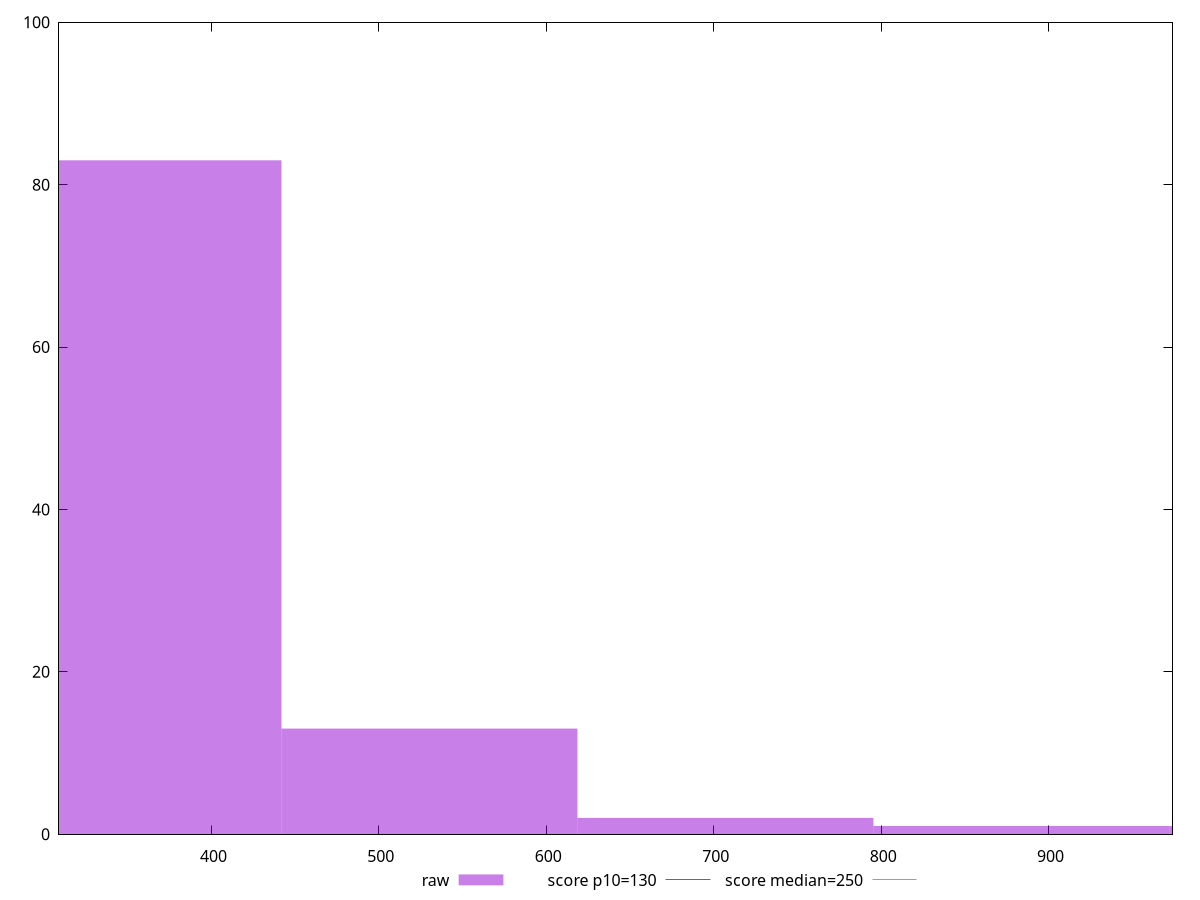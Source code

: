 reset

$raw <<EOF
1060.489339057283 1
883.7411158810692 1
530.2446695286415 13
706.9928927048553 2
353.49644635242765 83
EOF

set key outside below
set boxwidth 176.74822317621383
set xrange [309:973.9999999999991]
set yrange [0:100]
set trange [0:100]
set style fill transparent solid 0.5 noborder

set parametric
set terminal svg size 640, 490 enhanced background rgb 'white'
set output "report_00019_2021-02-10T18-14-37.922Z//max-potential-fid/samples/pages+cached/raw/histogram.svg"

plot $raw title "raw" with boxes, \
     130,t title "score p10=130", \
     250,t title "score median=250"

reset
